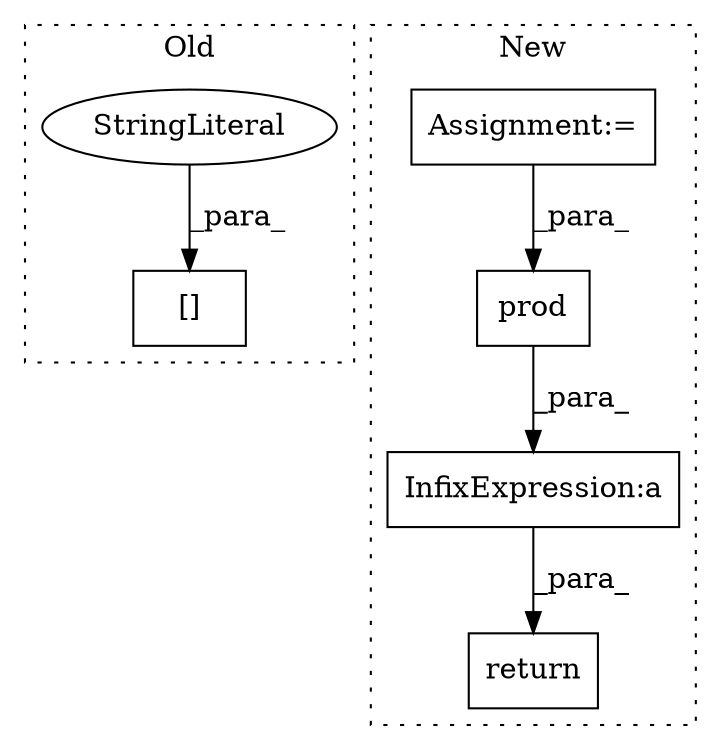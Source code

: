 digraph G {
subgraph cluster0 {
1 [label="[]" a="2" s="240,286" l="29,1" shape="box"];
5 [label="StringLiteral" a="45" s="269" l="17" shape="ellipse"];
label = "Old";
style="dotted";
}
subgraph cluster1 {
2 [label="prod" a="32" s="332,347" l="5,1" shape="box"];
3 [label="return" a="41" s="309" l="7" shape="box"];
4 [label="InfixExpression:a" a="27" s="323" l="3" shape="box"];
6 [label="Assignment:=" a="7" s="238" l="5" shape="box"];
label = "New";
style="dotted";
}
2 -> 4 [label="_para_"];
4 -> 3 [label="_para_"];
5 -> 1 [label="_para_"];
6 -> 2 [label="_para_"];
}